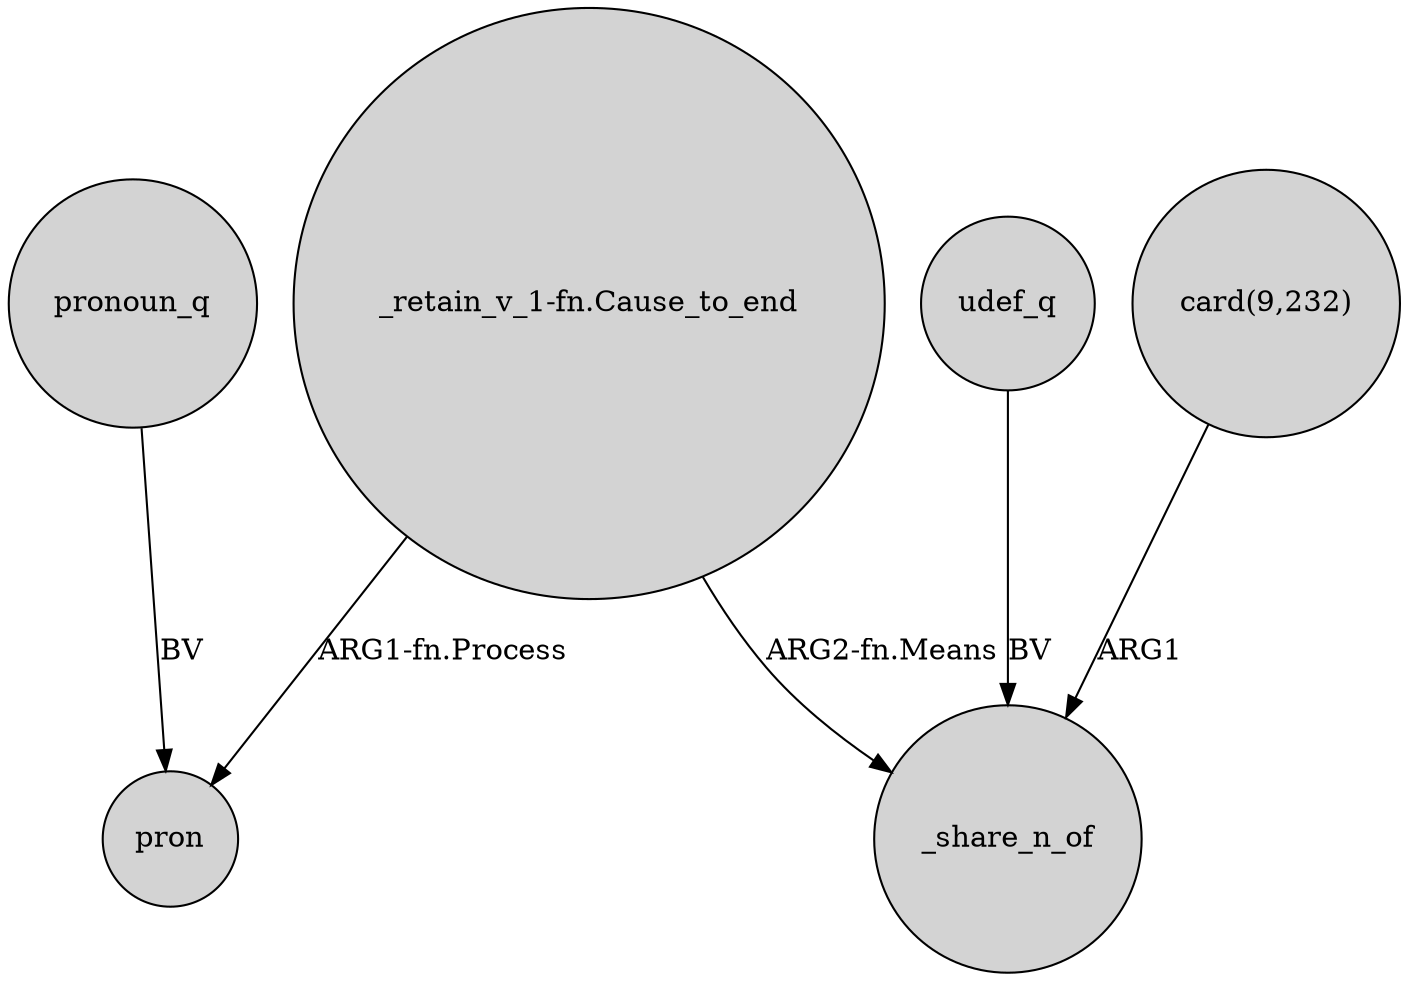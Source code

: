 digraph {
	node [shape=circle style=filled]
	"_retain_v_1-fn.Cause_to_end" -> pron [label="ARG1-fn.Process"]
	"card(9,232)" -> _share_n_of [label=ARG1]
	"_retain_v_1-fn.Cause_to_end" -> _share_n_of [label="ARG2-fn.Means"]
	udef_q -> _share_n_of [label=BV]
	pronoun_q -> pron [label=BV]
}
